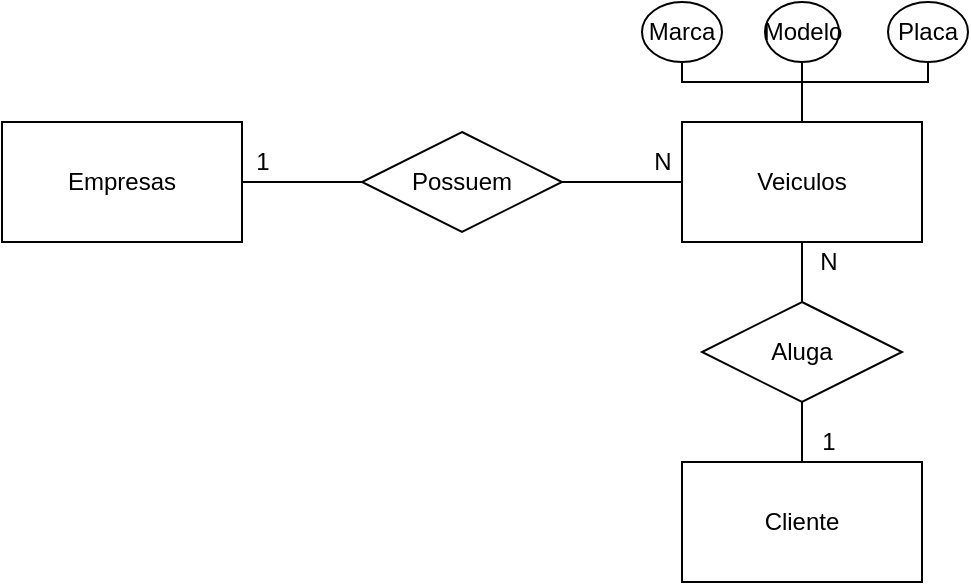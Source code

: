 <mxfile version="14.4.2" type="device"><diagram id="yvppMhI41KAijxe9qMpf" name="Page-1"><mxGraphModel dx="942" dy="614" grid="1" gridSize="10" guides="1" tooltips="1" connect="1" arrows="1" fold="1" page="1" pageScale="1" pageWidth="827" pageHeight="1169" math="0" shadow="0"><root><mxCell id="0"/><mxCell id="1" parent="0"/><mxCell id="hcANWb7rnnUoBsjKfurt-8" style="edgeStyle=orthogonalEdgeStyle;rounded=0;orthogonalLoop=1;jettySize=auto;html=1;entryX=0;entryY=0.5;entryDx=0;entryDy=0;endArrow=none;endFill=0;" edge="1" parent="1" source="hcANWb7rnnUoBsjKfurt-1" target="hcANWb7rnnUoBsjKfurt-2"><mxGeometry relative="1" as="geometry"/></mxCell><mxCell id="hcANWb7rnnUoBsjKfurt-1" value="Empresas&lt;br&gt;" style="rounded=0;whiteSpace=wrap;html=1;" vertex="1" parent="1"><mxGeometry x="67" y="170" width="120" height="60" as="geometry"/></mxCell><mxCell id="hcANWb7rnnUoBsjKfurt-9" style="edgeStyle=orthogonalEdgeStyle;rounded=0;orthogonalLoop=1;jettySize=auto;html=1;entryX=0;entryY=0.5;entryDx=0;entryDy=0;endArrow=none;endFill=0;" edge="1" parent="1" source="hcANWb7rnnUoBsjKfurt-2" target="hcANWb7rnnUoBsjKfurt-3"><mxGeometry relative="1" as="geometry"/></mxCell><mxCell id="hcANWb7rnnUoBsjKfurt-2" value="Possuem" style="rhombus;whiteSpace=wrap;html=1;" vertex="1" parent="1"><mxGeometry x="247" y="175" width="100" height="50" as="geometry"/></mxCell><mxCell id="hcANWb7rnnUoBsjKfurt-27" style="edgeStyle=orthogonalEdgeStyle;rounded=0;orthogonalLoop=1;jettySize=auto;html=1;entryX=0.5;entryY=1;entryDx=0;entryDy=0;endArrow=none;endFill=0;" edge="1" parent="1" source="hcANWb7rnnUoBsjKfurt-3" target="hcANWb7rnnUoBsjKfurt-24"><mxGeometry relative="1" as="geometry"/></mxCell><mxCell id="hcANWb7rnnUoBsjKfurt-28" style="edgeStyle=orthogonalEdgeStyle;rounded=0;orthogonalLoop=1;jettySize=auto;html=1;entryX=0.5;entryY=1;entryDx=0;entryDy=0;endArrow=none;endFill=0;" edge="1" parent="1" source="hcANWb7rnnUoBsjKfurt-3" target="hcANWb7rnnUoBsjKfurt-25"><mxGeometry relative="1" as="geometry"/></mxCell><mxCell id="hcANWb7rnnUoBsjKfurt-29" style="edgeStyle=orthogonalEdgeStyle;rounded=0;orthogonalLoop=1;jettySize=auto;html=1;entryX=0.5;entryY=1;entryDx=0;entryDy=0;endArrow=none;endFill=0;" edge="1" parent="1" source="hcANWb7rnnUoBsjKfurt-3" target="hcANWb7rnnUoBsjKfurt-26"><mxGeometry relative="1" as="geometry"/></mxCell><mxCell id="hcANWb7rnnUoBsjKfurt-3" value="Veiculos" style="rounded=0;whiteSpace=wrap;html=1;" vertex="1" parent="1"><mxGeometry x="407" y="170" width="120" height="60" as="geometry"/></mxCell><mxCell id="hcANWb7rnnUoBsjKfurt-15" value="1" style="text;html=1;align=center;verticalAlign=middle;resizable=0;points=[];autosize=1;" vertex="1" parent="1"><mxGeometry x="187" y="180" width="20" height="20" as="geometry"/></mxCell><mxCell id="hcANWb7rnnUoBsjKfurt-17" value="N" style="text;html=1;align=center;verticalAlign=middle;resizable=0;points=[];autosize=1;" vertex="1" parent="1"><mxGeometry x="387" y="180" width="20" height="20" as="geometry"/></mxCell><mxCell id="hcANWb7rnnUoBsjKfurt-18" value="Cliente" style="rounded=0;whiteSpace=wrap;html=1;" vertex="1" parent="1"><mxGeometry x="407" y="340" width="120" height="60" as="geometry"/></mxCell><mxCell id="hcANWb7rnnUoBsjKfurt-20" style="edgeStyle=orthogonalEdgeStyle;rounded=0;orthogonalLoop=1;jettySize=auto;html=1;entryX=0.5;entryY=1;entryDx=0;entryDy=0;endArrow=none;endFill=0;" edge="1" parent="1" source="hcANWb7rnnUoBsjKfurt-19" target="hcANWb7rnnUoBsjKfurt-3"><mxGeometry relative="1" as="geometry"/></mxCell><mxCell id="hcANWb7rnnUoBsjKfurt-21" style="edgeStyle=orthogonalEdgeStyle;rounded=0;orthogonalLoop=1;jettySize=auto;html=1;entryX=0.5;entryY=0;entryDx=0;entryDy=0;endArrow=none;endFill=0;" edge="1" parent="1" source="hcANWb7rnnUoBsjKfurt-19" target="hcANWb7rnnUoBsjKfurt-18"><mxGeometry relative="1" as="geometry"/></mxCell><mxCell id="hcANWb7rnnUoBsjKfurt-19" value="Aluga" style="rhombus;whiteSpace=wrap;html=1;" vertex="1" parent="1"><mxGeometry x="417" y="260" width="100" height="50" as="geometry"/></mxCell><mxCell id="hcANWb7rnnUoBsjKfurt-22" value="1&lt;br&gt;" style="text;html=1;align=center;verticalAlign=middle;resizable=0;points=[];autosize=1;" vertex="1" parent="1"><mxGeometry x="470" y="320" width="20" height="20" as="geometry"/></mxCell><mxCell id="hcANWb7rnnUoBsjKfurt-23" value="N" style="text;html=1;align=center;verticalAlign=middle;resizable=0;points=[];autosize=1;" vertex="1" parent="1"><mxGeometry x="470" y="230" width="20" height="20" as="geometry"/></mxCell><mxCell id="hcANWb7rnnUoBsjKfurt-24" value="Marca" style="ellipse;whiteSpace=wrap;html=1;" vertex="1" parent="1"><mxGeometry x="387" y="110" width="40" height="30" as="geometry"/></mxCell><mxCell id="hcANWb7rnnUoBsjKfurt-25" value="Modelo" style="ellipse;whiteSpace=wrap;html=1;" vertex="1" parent="1"><mxGeometry x="448.5" y="110" width="37" height="30" as="geometry"/></mxCell><mxCell id="hcANWb7rnnUoBsjKfurt-26" value="Placa" style="ellipse;whiteSpace=wrap;html=1;" vertex="1" parent="1"><mxGeometry x="510" y="110" width="40" height="30" as="geometry"/></mxCell></root></mxGraphModel></diagram></mxfile>